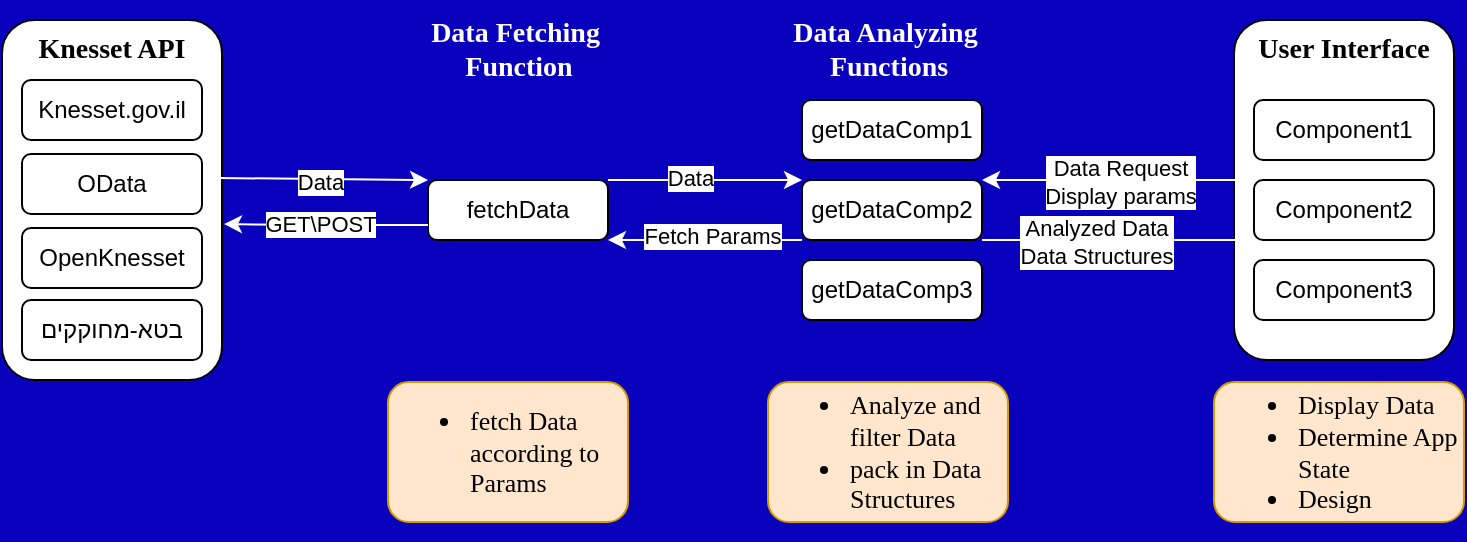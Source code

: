 <mxfile version="26.0.2">
  <diagram name="Page-1" id="eq0wE8SwEvedX5aSt8SF">
    <mxGraphModel dx="954" dy="558" grid="1" gridSize="10" guides="1" tooltips="1" connect="1" arrows="1" fold="1" page="1" pageScale="1" pageWidth="850" pageHeight="1100" background="#0900BD" math="0" shadow="0">
      <root>
        <mxCell id="0" />
        <mxCell id="1" parent="0" />
        <mxCell id="pHGOKvjHhklqfPr7pu8u-2" value="User Interface" style="rounded=1;whiteSpace=wrap;html=1;rotation=90;horizontal=0;verticalAlign=top;fontStyle=1;fontSize=14;fontFamily=Comic Sans MS;" parent="1" vertex="1">
          <mxGeometry x="676" y="190" width="170" height="110" as="geometry" />
        </mxCell>
        <mxCell id="pHGOKvjHhklqfPr7pu8u-3" value="Component1" style="rounded=1;whiteSpace=wrap;html=1;" parent="1" vertex="1">
          <mxGeometry x="716" y="200" width="90" height="30" as="geometry" />
        </mxCell>
        <mxCell id="JyaKooP-tWVFvjsa9lRd-21" style="edgeStyle=orthogonalEdgeStyle;rounded=0;orthogonalLoop=1;jettySize=auto;html=1;exitX=0;exitY=0;exitDx=0;exitDy=0;entryX=1;entryY=0;entryDx=0;entryDy=0;fontColor=#FFFFFF;strokeColor=#FFFFFF;" edge="1" parent="1" source="pHGOKvjHhklqfPr7pu8u-4" target="pHGOKvjHhklqfPr7pu8u-7">
          <mxGeometry relative="1" as="geometry">
            <Array as="points">
              <mxPoint x="630" y="240" />
              <mxPoint x="630" y="240" />
            </Array>
          </mxGeometry>
        </mxCell>
        <mxCell id="JyaKooP-tWVFvjsa9lRd-22" value="Data Request&lt;div&gt;Display params&lt;/div&gt;" style="edgeLabel;html=1;align=center;verticalAlign=middle;resizable=0;points=[];" vertex="1" connectable="0" parent="JyaKooP-tWVFvjsa9lRd-21">
          <mxGeometry x="0.01" y="1" relative="1" as="geometry">
            <mxPoint x="1" as="offset" />
          </mxGeometry>
        </mxCell>
        <mxCell id="pHGOKvjHhklqfPr7pu8u-4" value="Component2" style="rounded=1;whiteSpace=wrap;html=1;" parent="1" vertex="1">
          <mxGeometry x="716" y="240" width="90" height="30" as="geometry" />
        </mxCell>
        <mxCell id="pHGOKvjHhklqfPr7pu8u-5" value="Component3" style="rounded=1;whiteSpace=wrap;html=1;" parent="1" vertex="1">
          <mxGeometry x="716" y="280" width="90" height="30" as="geometry" />
        </mxCell>
        <mxCell id="pHGOKvjHhklqfPr7pu8u-6" value="getDataComp1" style="rounded=1;whiteSpace=wrap;html=1;" parent="1" vertex="1">
          <mxGeometry x="490" y="200" width="90" height="30" as="geometry" />
        </mxCell>
        <mxCell id="JyaKooP-tWVFvjsa9lRd-14" style="edgeStyle=orthogonalEdgeStyle;rounded=0;orthogonalLoop=1;jettySize=auto;html=1;exitX=0;exitY=1;exitDx=0;exitDy=0;entryX=1;entryY=1;entryDx=0;entryDy=0;fontColor=#FFFFFF;strokeColor=#FFFFFF;" edge="1" parent="1" source="pHGOKvjHhklqfPr7pu8u-7" target="pHGOKvjHhklqfPr7pu8u-9">
          <mxGeometry relative="1" as="geometry">
            <mxPoint x="460" y="270" as="targetPoint" />
            <Array as="points">
              <mxPoint x="440" y="270" />
              <mxPoint x="440" y="270" />
            </Array>
          </mxGeometry>
        </mxCell>
        <mxCell id="JyaKooP-tWVFvjsa9lRd-16" value="Fetch Params" style="edgeLabel;html=1;align=center;verticalAlign=middle;resizable=0;points=[];" vertex="1" connectable="0" parent="JyaKooP-tWVFvjsa9lRd-14">
          <mxGeometry x="-0.037" y="-2" relative="1" as="geometry">
            <mxPoint x="1" as="offset" />
          </mxGeometry>
        </mxCell>
        <mxCell id="JyaKooP-tWVFvjsa9lRd-23" style="edgeStyle=orthogonalEdgeStyle;rounded=0;orthogonalLoop=1;jettySize=auto;html=1;exitX=1;exitY=1;exitDx=0;exitDy=0;entryX=0;entryY=1;entryDx=0;entryDy=0;fontColor=#FFFFFF;strokeColor=#FFFFFF;" edge="1" parent="1" source="pHGOKvjHhklqfPr7pu8u-7" target="pHGOKvjHhklqfPr7pu8u-4">
          <mxGeometry relative="1" as="geometry">
            <Array as="points">
              <mxPoint x="630" y="270" />
              <mxPoint x="630" y="270" />
            </Array>
          </mxGeometry>
        </mxCell>
        <mxCell id="JyaKooP-tWVFvjsa9lRd-26" value="Analyzed Data&lt;div&gt;Data Structures&lt;/div&gt;" style="edgeLabel;html=1;align=center;verticalAlign=middle;resizable=0;points=[];" vertex="1" connectable="0" parent="JyaKooP-tWVFvjsa9lRd-23">
          <mxGeometry x="-0.17" y="-1" relative="1" as="geometry">
            <mxPoint as="offset" />
          </mxGeometry>
        </mxCell>
        <mxCell id="pHGOKvjHhklqfPr7pu8u-7" value="getDataComp2" style="rounded=1;whiteSpace=wrap;html=1;" parent="1" vertex="1">
          <mxGeometry x="490" y="240" width="90" height="30" as="geometry" />
        </mxCell>
        <mxCell id="pHGOKvjHhklqfPr7pu8u-8" value="getDataComp3" style="rounded=1;whiteSpace=wrap;html=1;" parent="1" vertex="1">
          <mxGeometry x="490" y="280" width="90" height="30" as="geometry" />
        </mxCell>
        <mxCell id="pHGOKvjHhklqfPr7pu8u-9" value="fetchData" style="rounded=1;whiteSpace=wrap;html=1;" parent="1" vertex="1">
          <mxGeometry x="303" y="240" width="90" height="30" as="geometry" />
        </mxCell>
        <mxCell id="pHGOKvjHhklqfPr7pu8u-11" value="Knesset API" style="rounded=1;whiteSpace=wrap;html=1;rotation=90;horizontal=0;verticalAlign=top;fontStyle=1;fontSize=14;fontFamily=Comic Sans MS;" parent="1" vertex="1">
          <mxGeometry x="55" y="195" width="180" height="110" as="geometry" />
        </mxCell>
        <mxCell id="pHGOKvjHhklqfPr7pu8u-12" value="Knesset.gov.il" style="rounded=1;whiteSpace=wrap;html=1;" parent="1" vertex="1">
          <mxGeometry x="100" y="190" width="90" height="30" as="geometry" />
        </mxCell>
        <mxCell id="pHGOKvjHhklqfPr7pu8u-13" value="OData" style="rounded=1;whiteSpace=wrap;html=1;" parent="1" vertex="1">
          <mxGeometry x="100" y="227" width="90" height="30" as="geometry" />
        </mxCell>
        <mxCell id="pHGOKvjHhklqfPr7pu8u-14" value="OpenKnesset" style="rounded=1;whiteSpace=wrap;html=1;" parent="1" vertex="1">
          <mxGeometry x="100" y="264" width="90" height="30" as="geometry" />
        </mxCell>
        <mxCell id="pHGOKvjHhklqfPr7pu8u-15" value="בטא-מחוקקים" style="rounded=1;whiteSpace=wrap;html=1;" parent="1" vertex="1">
          <mxGeometry x="100" y="300" width="90" height="30" as="geometry" />
        </mxCell>
        <mxCell id="pHGOKvjHhklqfPr7pu8u-17" value="&lt;ul&gt;&lt;li&gt;Display Data&lt;/li&gt;&lt;li&gt;Determine App State&lt;/li&gt;&lt;li&gt;Design&lt;/li&gt;&lt;/ul&gt;" style="html=1;labelBackgroundColor=none;whiteSpace=wrap;fillColor=#ffe6cc;strokeColor=#d79b00;fontSize=13;fontFamily=Comic Sans MS;rounded=1;glass=0;shadow=0;fontStyle=0;align=left;" parent="1" vertex="1">
          <mxGeometry x="696" y="341" width="125" height="70" as="geometry" />
        </mxCell>
        <mxCell id="pHGOKvjHhklqfPr7pu8u-18" value="&lt;ul style=&quot;text-align: left;&quot;&gt;&lt;li&gt;Analyze and filter Data&lt;/li&gt;&lt;li&gt;pack in Data Structures&lt;/li&gt;&lt;/ul&gt;" style="html=1;labelBackgroundColor=none;whiteSpace=wrap;fillColor=#ffe6cc;strokeColor=#d79b00;fontSize=13;fontFamily=Comic Sans MS;rounded=1;glass=0;shadow=0;" parent="1" vertex="1">
          <mxGeometry x="473" y="341" width="120" height="70" as="geometry" />
        </mxCell>
        <mxCell id="pHGOKvjHhklqfPr7pu8u-19" value="Data Analyzing&amp;nbsp;&lt;div&gt;Functions&lt;/div&gt;" style="text;html=1;align=center;verticalAlign=middle;resizable=0;points=[];autosize=1;strokeColor=none;fillColor=none;fontSize=14;fontStyle=1;fontFamily=Comic Sans MS;horizontal=1;fontColor=#FFFFFF;" parent="1" vertex="1">
          <mxGeometry x="473" y="150" width="120" height="50" as="geometry" />
        </mxCell>
        <mxCell id="pHGOKvjHhklqfPr7pu8u-20" value="Data Fetching&amp;nbsp;&lt;div&gt;Function&lt;/div&gt;" style="text;html=1;align=center;verticalAlign=middle;resizable=0;points=[];autosize=1;strokeColor=none;fillColor=none;fontSize=14;fontStyle=1;fontFamily=Comic Sans MS;horizontal=1;fontColor=#FFFFFF;" parent="1" vertex="1">
          <mxGeometry x="288" y="150" width="120" height="50" as="geometry" />
        </mxCell>
        <mxCell id="JyaKooP-tWVFvjsa9lRd-2" value="&lt;ul style=&quot;text-align: left;&quot;&gt;&lt;li&gt;fetch Data according to Params&lt;/li&gt;&lt;/ul&gt;" style="html=1;labelBackgroundColor=none;whiteSpace=wrap;fillColor=#ffe6cc;strokeColor=#d79b00;fontSize=13;fontFamily=Comic Sans MS;rounded=1;glass=0;shadow=0;" vertex="1" parent="1">
          <mxGeometry x="283" y="341" width="120" height="70" as="geometry" />
        </mxCell>
        <mxCell id="JyaKooP-tWVFvjsa9lRd-4" value="" style="endArrow=classic;html=1;rounded=0;exitX=0.439;exitY=0.014;exitDx=0;exitDy=0;entryX=0;entryY=0;entryDx=0;entryDy=0;exitPerimeter=0;fontColor=#FFFFFF;strokeColor=#FFFFFF;" edge="1" parent="1" source="pHGOKvjHhklqfPr7pu8u-11" target="pHGOKvjHhklqfPr7pu8u-9">
          <mxGeometry width="50" height="50" relative="1" as="geometry">
            <mxPoint x="250" y="240" as="sourcePoint" />
            <mxPoint x="300" y="190" as="targetPoint" />
          </mxGeometry>
        </mxCell>
        <mxCell id="JyaKooP-tWVFvjsa9lRd-6" value="Data" style="edgeLabel;html=1;align=center;verticalAlign=middle;resizable=0;points=[];" vertex="1" connectable="0" parent="JyaKooP-tWVFvjsa9lRd-4">
          <mxGeometry x="-0.048" y="-1" relative="1" as="geometry">
            <mxPoint as="offset" />
          </mxGeometry>
        </mxCell>
        <mxCell id="JyaKooP-tWVFvjsa9lRd-9" style="edgeStyle=orthogonalEdgeStyle;rounded=0;orthogonalLoop=1;jettySize=auto;html=1;exitX=0;exitY=0.75;exitDx=0;exitDy=0;entryX=0.567;entryY=-0.009;entryDx=0;entryDy=0;entryPerimeter=0;fontColor=#FFFFFF;strokeColor=#FFFFFF;" edge="1" parent="1" source="pHGOKvjHhklqfPr7pu8u-9" target="pHGOKvjHhklqfPr7pu8u-11">
          <mxGeometry relative="1" as="geometry" />
        </mxCell>
        <mxCell id="JyaKooP-tWVFvjsa9lRd-10" value="GET\POST" style="edgeLabel;html=1;align=center;verticalAlign=middle;resizable=0;points=[];" vertex="1" connectable="0" parent="JyaKooP-tWVFvjsa9lRd-9">
          <mxGeometry x="0.077" relative="1" as="geometry">
            <mxPoint as="offset" />
          </mxGeometry>
        </mxCell>
        <mxCell id="JyaKooP-tWVFvjsa9lRd-11" value="" style="endArrow=classic;html=1;rounded=0;exitX=1;exitY=0;exitDx=0;exitDy=0;entryX=0;entryY=0;entryDx=0;entryDy=0;fontColor=#FFFFFF;strokeColor=#FFFFFF;" edge="1" parent="1" source="pHGOKvjHhklqfPr7pu8u-9" target="pHGOKvjHhklqfPr7pu8u-7">
          <mxGeometry width="50" height="50" relative="1" as="geometry">
            <mxPoint x="430" y="290" as="sourcePoint" />
            <mxPoint x="480" y="240" as="targetPoint" />
          </mxGeometry>
        </mxCell>
        <mxCell id="JyaKooP-tWVFvjsa9lRd-13" value="Data" style="edgeLabel;html=1;align=center;verticalAlign=middle;resizable=0;points=[];" vertex="1" connectable="0" parent="JyaKooP-tWVFvjsa9lRd-11">
          <mxGeometry x="-0.163" y="1" relative="1" as="geometry">
            <mxPoint as="offset" />
          </mxGeometry>
        </mxCell>
      </root>
    </mxGraphModel>
  </diagram>
</mxfile>
